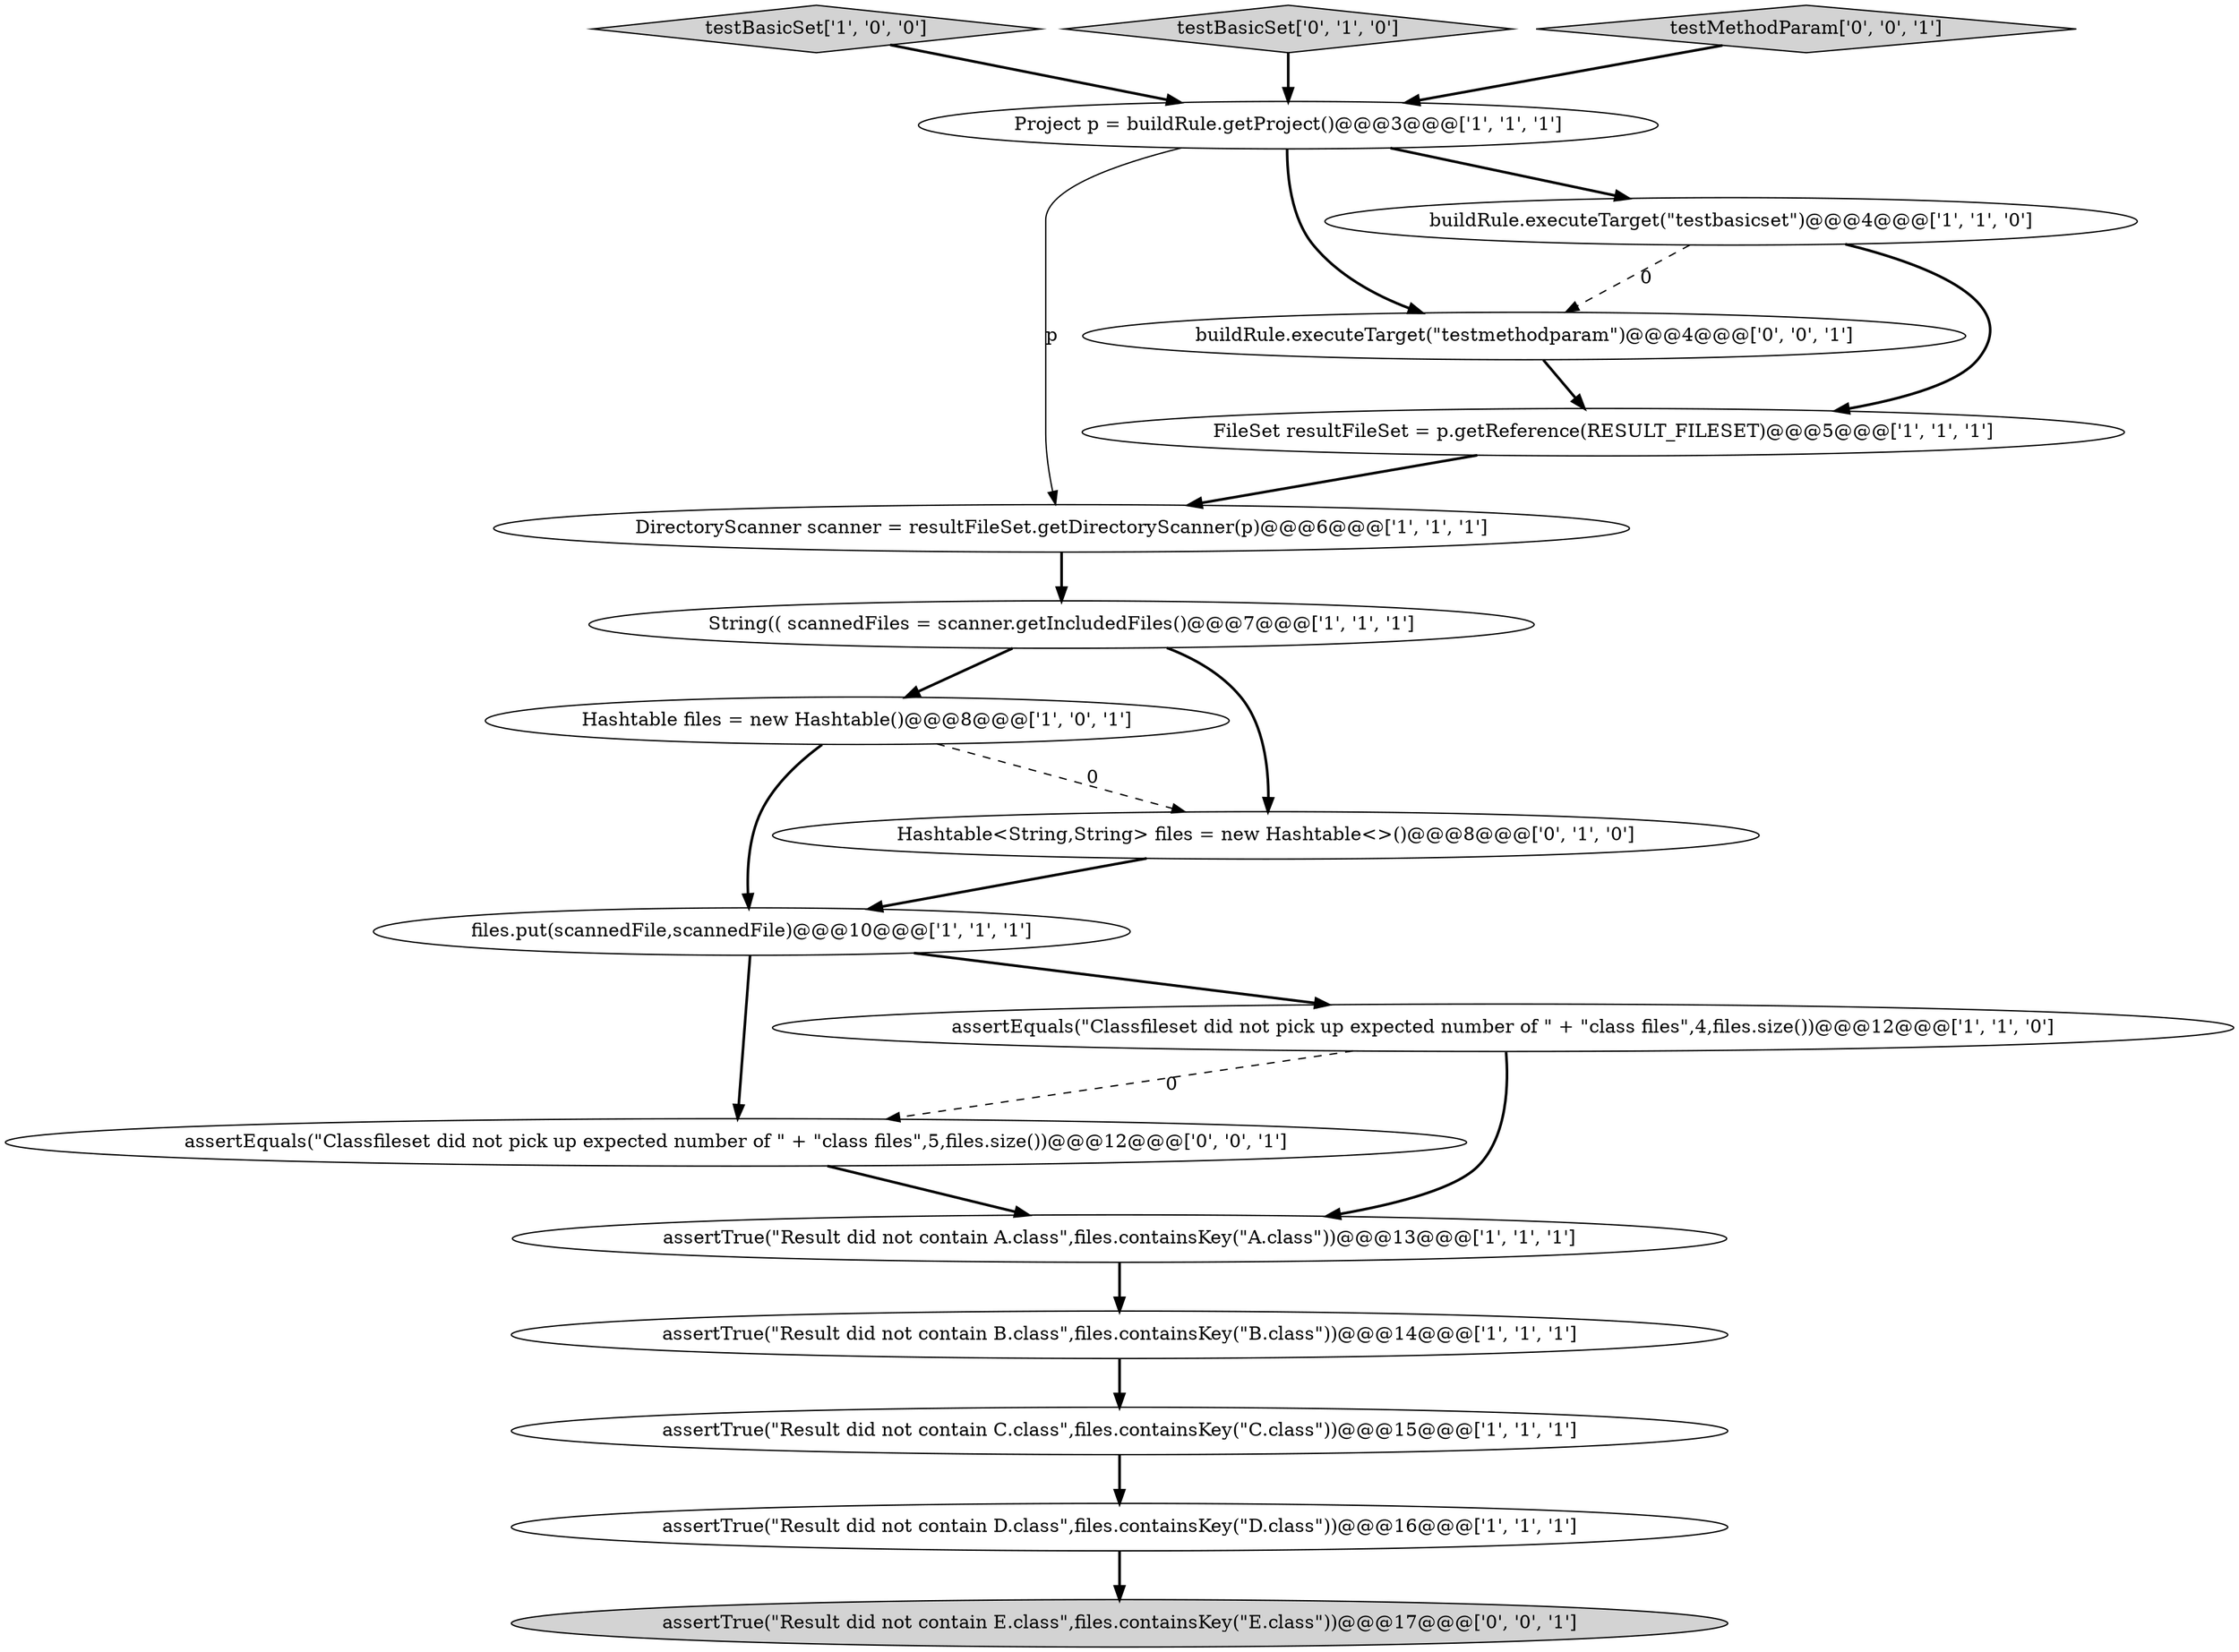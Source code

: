 digraph {
18 [style = filled, label = "assertEquals(\"Classfileset did not pick up expected number of \" + \"class files\",5,files.size())@@@12@@@['0', '0', '1']", fillcolor = white, shape = ellipse image = "AAA0AAABBB3BBB"];
6 [style = filled, label = "Hashtable files = new Hashtable()@@@8@@@['1', '0', '1']", fillcolor = white, shape = ellipse image = "AAA0AAABBB1BBB"];
9 [style = filled, label = "files.put(scannedFile,scannedFile)@@@10@@@['1', '1', '1']", fillcolor = white, shape = ellipse image = "AAA0AAABBB1BBB"];
11 [style = filled, label = "testBasicSet['1', '0', '0']", fillcolor = lightgray, shape = diamond image = "AAA0AAABBB1BBB"];
14 [style = filled, label = "Hashtable<String,String> files = new Hashtable<>()@@@8@@@['0', '1', '0']", fillcolor = white, shape = ellipse image = "AAA1AAABBB2BBB"];
1 [style = filled, label = "assertTrue(\"Result did not contain C.class\",files.containsKey(\"C.class\"))@@@15@@@['1', '1', '1']", fillcolor = white, shape = ellipse image = "AAA0AAABBB1BBB"];
5 [style = filled, label = "DirectoryScanner scanner = resultFileSet.getDirectoryScanner(p)@@@6@@@['1', '1', '1']", fillcolor = white, shape = ellipse image = "AAA0AAABBB1BBB"];
2 [style = filled, label = "assertTrue(\"Result did not contain A.class\",files.containsKey(\"A.class\"))@@@13@@@['1', '1', '1']", fillcolor = white, shape = ellipse image = "AAA0AAABBB1BBB"];
12 [style = filled, label = "assertEquals(\"Classfileset did not pick up expected number of \" + \"class files\",4,files.size())@@@12@@@['1', '1', '0']", fillcolor = white, shape = ellipse image = "AAA0AAABBB1BBB"];
17 [style = filled, label = "assertTrue(\"Result did not contain E.class\",files.containsKey(\"E.class\"))@@@17@@@['0', '0', '1']", fillcolor = lightgray, shape = ellipse image = "AAA0AAABBB3BBB"];
3 [style = filled, label = "assertTrue(\"Result did not contain D.class\",files.containsKey(\"D.class\"))@@@16@@@['1', '1', '1']", fillcolor = white, shape = ellipse image = "AAA0AAABBB1BBB"];
13 [style = filled, label = "testBasicSet['0', '1', '0']", fillcolor = lightgray, shape = diamond image = "AAA0AAABBB2BBB"];
0 [style = filled, label = "Project p = buildRule.getProject()@@@3@@@['1', '1', '1']", fillcolor = white, shape = ellipse image = "AAA0AAABBB1BBB"];
4 [style = filled, label = "FileSet resultFileSet = p.getReference(RESULT_FILESET)@@@5@@@['1', '1', '1']", fillcolor = white, shape = ellipse image = "AAA0AAABBB1BBB"];
16 [style = filled, label = "buildRule.executeTarget(\"testmethodparam\")@@@4@@@['0', '0', '1']", fillcolor = white, shape = ellipse image = "AAA0AAABBB3BBB"];
8 [style = filled, label = "String(( scannedFiles = scanner.getIncludedFiles()@@@7@@@['1', '1', '1']", fillcolor = white, shape = ellipse image = "AAA0AAABBB1BBB"];
7 [style = filled, label = "buildRule.executeTarget(\"testbasicset\")@@@4@@@['1', '1', '0']", fillcolor = white, shape = ellipse image = "AAA0AAABBB1BBB"];
15 [style = filled, label = "testMethodParam['0', '0', '1']", fillcolor = lightgray, shape = diamond image = "AAA0AAABBB3BBB"];
10 [style = filled, label = "assertTrue(\"Result did not contain B.class\",files.containsKey(\"B.class\"))@@@14@@@['1', '1', '1']", fillcolor = white, shape = ellipse image = "AAA0AAABBB1BBB"];
9->18 [style = bold, label=""];
8->14 [style = bold, label=""];
5->8 [style = bold, label=""];
16->4 [style = bold, label=""];
18->2 [style = bold, label=""];
13->0 [style = bold, label=""];
0->7 [style = bold, label=""];
6->14 [style = dashed, label="0"];
11->0 [style = bold, label=""];
12->2 [style = bold, label=""];
4->5 [style = bold, label=""];
0->5 [style = solid, label="p"];
14->9 [style = bold, label=""];
2->10 [style = bold, label=""];
8->6 [style = bold, label=""];
6->9 [style = bold, label=""];
10->1 [style = bold, label=""];
12->18 [style = dashed, label="0"];
3->17 [style = bold, label=""];
1->3 [style = bold, label=""];
15->0 [style = bold, label=""];
7->4 [style = bold, label=""];
7->16 [style = dashed, label="0"];
9->12 [style = bold, label=""];
0->16 [style = bold, label=""];
}
